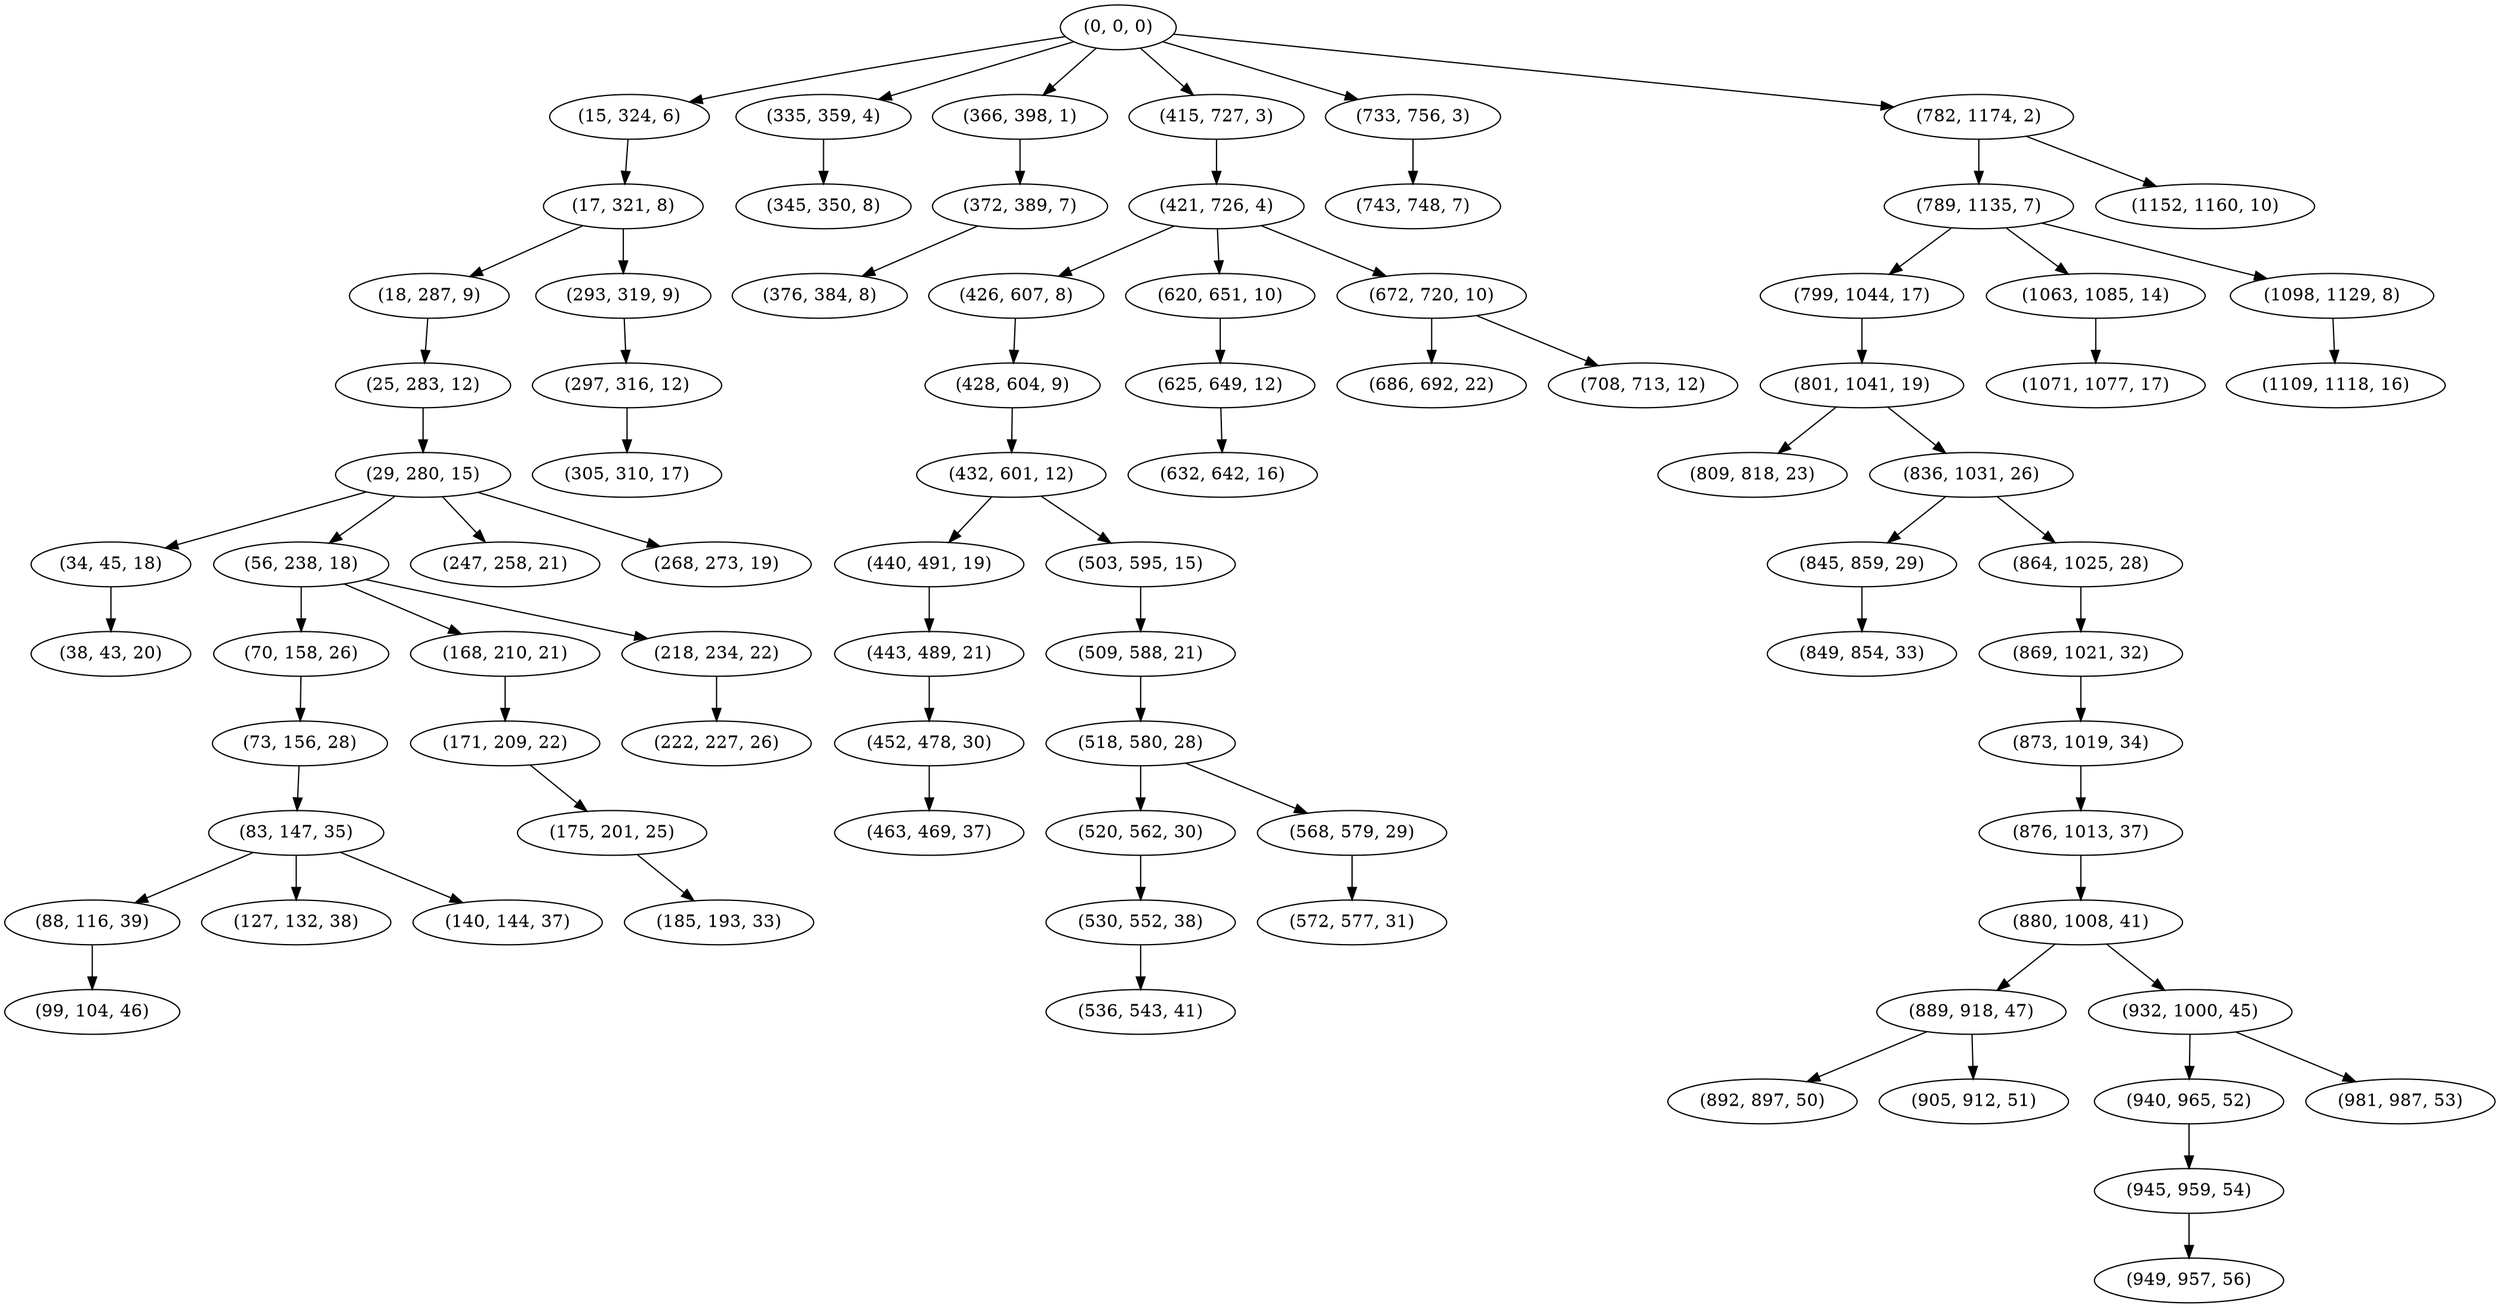 digraph tree {
    "(0, 0, 0)";
    "(15, 324, 6)";
    "(17, 321, 8)";
    "(18, 287, 9)";
    "(25, 283, 12)";
    "(29, 280, 15)";
    "(34, 45, 18)";
    "(38, 43, 20)";
    "(56, 238, 18)";
    "(70, 158, 26)";
    "(73, 156, 28)";
    "(83, 147, 35)";
    "(88, 116, 39)";
    "(99, 104, 46)";
    "(127, 132, 38)";
    "(140, 144, 37)";
    "(168, 210, 21)";
    "(171, 209, 22)";
    "(175, 201, 25)";
    "(185, 193, 33)";
    "(218, 234, 22)";
    "(222, 227, 26)";
    "(247, 258, 21)";
    "(268, 273, 19)";
    "(293, 319, 9)";
    "(297, 316, 12)";
    "(305, 310, 17)";
    "(335, 359, 4)";
    "(345, 350, 8)";
    "(366, 398, 1)";
    "(372, 389, 7)";
    "(376, 384, 8)";
    "(415, 727, 3)";
    "(421, 726, 4)";
    "(426, 607, 8)";
    "(428, 604, 9)";
    "(432, 601, 12)";
    "(440, 491, 19)";
    "(443, 489, 21)";
    "(452, 478, 30)";
    "(463, 469, 37)";
    "(503, 595, 15)";
    "(509, 588, 21)";
    "(518, 580, 28)";
    "(520, 562, 30)";
    "(530, 552, 38)";
    "(536, 543, 41)";
    "(568, 579, 29)";
    "(572, 577, 31)";
    "(620, 651, 10)";
    "(625, 649, 12)";
    "(632, 642, 16)";
    "(672, 720, 10)";
    "(686, 692, 22)";
    "(708, 713, 12)";
    "(733, 756, 3)";
    "(743, 748, 7)";
    "(782, 1174, 2)";
    "(789, 1135, 7)";
    "(799, 1044, 17)";
    "(801, 1041, 19)";
    "(809, 818, 23)";
    "(836, 1031, 26)";
    "(845, 859, 29)";
    "(849, 854, 33)";
    "(864, 1025, 28)";
    "(869, 1021, 32)";
    "(873, 1019, 34)";
    "(876, 1013, 37)";
    "(880, 1008, 41)";
    "(889, 918, 47)";
    "(892, 897, 50)";
    "(905, 912, 51)";
    "(932, 1000, 45)";
    "(940, 965, 52)";
    "(945, 959, 54)";
    "(949, 957, 56)";
    "(981, 987, 53)";
    "(1063, 1085, 14)";
    "(1071, 1077, 17)";
    "(1098, 1129, 8)";
    "(1109, 1118, 16)";
    "(1152, 1160, 10)";
    "(0, 0, 0)" -> "(15, 324, 6)";
    "(0, 0, 0)" -> "(335, 359, 4)";
    "(0, 0, 0)" -> "(366, 398, 1)";
    "(0, 0, 0)" -> "(415, 727, 3)";
    "(0, 0, 0)" -> "(733, 756, 3)";
    "(0, 0, 0)" -> "(782, 1174, 2)";
    "(15, 324, 6)" -> "(17, 321, 8)";
    "(17, 321, 8)" -> "(18, 287, 9)";
    "(17, 321, 8)" -> "(293, 319, 9)";
    "(18, 287, 9)" -> "(25, 283, 12)";
    "(25, 283, 12)" -> "(29, 280, 15)";
    "(29, 280, 15)" -> "(34, 45, 18)";
    "(29, 280, 15)" -> "(56, 238, 18)";
    "(29, 280, 15)" -> "(247, 258, 21)";
    "(29, 280, 15)" -> "(268, 273, 19)";
    "(34, 45, 18)" -> "(38, 43, 20)";
    "(56, 238, 18)" -> "(70, 158, 26)";
    "(56, 238, 18)" -> "(168, 210, 21)";
    "(56, 238, 18)" -> "(218, 234, 22)";
    "(70, 158, 26)" -> "(73, 156, 28)";
    "(73, 156, 28)" -> "(83, 147, 35)";
    "(83, 147, 35)" -> "(88, 116, 39)";
    "(83, 147, 35)" -> "(127, 132, 38)";
    "(83, 147, 35)" -> "(140, 144, 37)";
    "(88, 116, 39)" -> "(99, 104, 46)";
    "(168, 210, 21)" -> "(171, 209, 22)";
    "(171, 209, 22)" -> "(175, 201, 25)";
    "(175, 201, 25)" -> "(185, 193, 33)";
    "(218, 234, 22)" -> "(222, 227, 26)";
    "(293, 319, 9)" -> "(297, 316, 12)";
    "(297, 316, 12)" -> "(305, 310, 17)";
    "(335, 359, 4)" -> "(345, 350, 8)";
    "(366, 398, 1)" -> "(372, 389, 7)";
    "(372, 389, 7)" -> "(376, 384, 8)";
    "(415, 727, 3)" -> "(421, 726, 4)";
    "(421, 726, 4)" -> "(426, 607, 8)";
    "(421, 726, 4)" -> "(620, 651, 10)";
    "(421, 726, 4)" -> "(672, 720, 10)";
    "(426, 607, 8)" -> "(428, 604, 9)";
    "(428, 604, 9)" -> "(432, 601, 12)";
    "(432, 601, 12)" -> "(440, 491, 19)";
    "(432, 601, 12)" -> "(503, 595, 15)";
    "(440, 491, 19)" -> "(443, 489, 21)";
    "(443, 489, 21)" -> "(452, 478, 30)";
    "(452, 478, 30)" -> "(463, 469, 37)";
    "(503, 595, 15)" -> "(509, 588, 21)";
    "(509, 588, 21)" -> "(518, 580, 28)";
    "(518, 580, 28)" -> "(520, 562, 30)";
    "(518, 580, 28)" -> "(568, 579, 29)";
    "(520, 562, 30)" -> "(530, 552, 38)";
    "(530, 552, 38)" -> "(536, 543, 41)";
    "(568, 579, 29)" -> "(572, 577, 31)";
    "(620, 651, 10)" -> "(625, 649, 12)";
    "(625, 649, 12)" -> "(632, 642, 16)";
    "(672, 720, 10)" -> "(686, 692, 22)";
    "(672, 720, 10)" -> "(708, 713, 12)";
    "(733, 756, 3)" -> "(743, 748, 7)";
    "(782, 1174, 2)" -> "(789, 1135, 7)";
    "(782, 1174, 2)" -> "(1152, 1160, 10)";
    "(789, 1135, 7)" -> "(799, 1044, 17)";
    "(789, 1135, 7)" -> "(1063, 1085, 14)";
    "(789, 1135, 7)" -> "(1098, 1129, 8)";
    "(799, 1044, 17)" -> "(801, 1041, 19)";
    "(801, 1041, 19)" -> "(809, 818, 23)";
    "(801, 1041, 19)" -> "(836, 1031, 26)";
    "(836, 1031, 26)" -> "(845, 859, 29)";
    "(836, 1031, 26)" -> "(864, 1025, 28)";
    "(845, 859, 29)" -> "(849, 854, 33)";
    "(864, 1025, 28)" -> "(869, 1021, 32)";
    "(869, 1021, 32)" -> "(873, 1019, 34)";
    "(873, 1019, 34)" -> "(876, 1013, 37)";
    "(876, 1013, 37)" -> "(880, 1008, 41)";
    "(880, 1008, 41)" -> "(889, 918, 47)";
    "(880, 1008, 41)" -> "(932, 1000, 45)";
    "(889, 918, 47)" -> "(892, 897, 50)";
    "(889, 918, 47)" -> "(905, 912, 51)";
    "(932, 1000, 45)" -> "(940, 965, 52)";
    "(932, 1000, 45)" -> "(981, 987, 53)";
    "(940, 965, 52)" -> "(945, 959, 54)";
    "(945, 959, 54)" -> "(949, 957, 56)";
    "(1063, 1085, 14)" -> "(1071, 1077, 17)";
    "(1098, 1129, 8)" -> "(1109, 1118, 16)";
}
